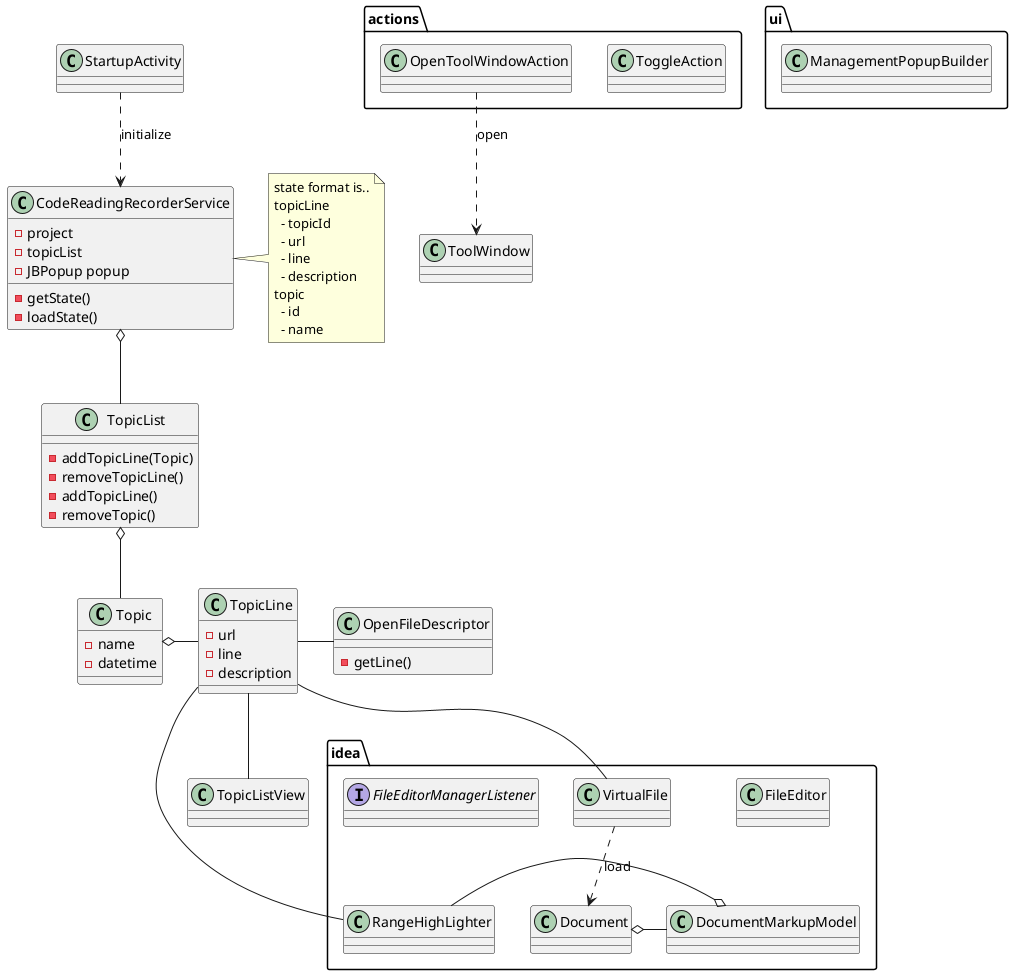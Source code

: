@startuml
class TopicLine {
    - url
    - line
    - description
}
class Topic {
    - name
    - datetime
}

class TopicList {
    - addTopicLine(Topic)
    - removeTopicLine()
    - addTopicLine()
    - removeTopic()
}

class CodeReadingRecorderService {
  - project
  - topicList
  - JBPopup popup

  - getState()
  - loadState()
}

note right of CodeReadingRecorderService
   state format is..
   topicLine
     - topicId
     - url
     - line
     - description
   topic
     - id
     - name
end note

class OpenFileDescriptor {
    - getLine()
}

class StartupActivity


package idea {
    class FileEditor
    class VirtualFile

    class Document
    class DocumentMarkupModel
    class RangeHighLighter

    interface FileEditorManagerListener

    Document o- DocumentMarkupModel
    DocumentMarkupModel o- RangeHighLighter

    VirtualFile ..> Document : load
}

package ui {
    class ManagementPopupBuilder
}

package actions {
    class ToggleAction
    class OpenToolWindowAction
}


/' relation '/
StartupActivity ..> CodeReadingRecorderService : initialize
CodeReadingRecorderService o-- TopicList

TopicList o-- Topic
Topic o- TopicLine

TopicLine -- VirtualFile
TopicLine - OpenFileDescriptor
TopicLine -- RangeHighLighter

TopicLine -- TopicListView

OpenToolWindowAction ..> ToolWindow : open

@enduml